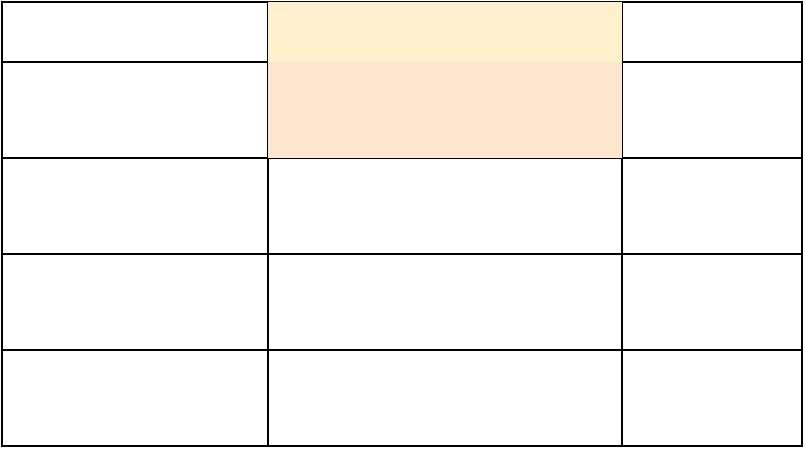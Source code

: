 <mxfile version="14.5.4" type="github"><diagram id="olkUNdkyGNOTMJKxNuSC" name="Page-1"><mxGraphModel dx="782" dy="437" grid="1" gridSize="10" guides="1" tooltips="1" connect="1" arrows="1" fold="1" page="1" pageScale="1" pageWidth="827" pageHeight="1169" math="0" shadow="0"><root><mxCell id="0"/><mxCell id="1" parent="0"/><mxCell id="LpkdXK8_ehNawhkzMOiG-2" value="" style="shape=table;html=1;whiteSpace=wrap;startSize=0;container=1;collapsible=0;childLayout=tableLayout;" parent="1" vertex="1"><mxGeometry x="180" y="100" width="400" height="222" as="geometry"/></mxCell><mxCell id="LpkdXK8_ehNawhkzMOiG-7" value="" style="shape=partialRectangle;html=1;whiteSpace=wrap;collapsible=0;dropTarget=0;pointerEvents=0;fillColor=none;top=0;left=0;bottom=0;right=0;points=[[0,0.5],[1,0.5]];portConstraint=eastwest;" parent="LpkdXK8_ehNawhkzMOiG-2" vertex="1"><mxGeometry width="400" height="30" as="geometry"/></mxCell><mxCell id="LpkdXK8_ehNawhkzMOiG-8" value="" style="shape=partialRectangle;html=1;whiteSpace=wrap;connectable=0;overflow=hidden;fillColor=none;top=0;left=0;bottom=0;right=0;" parent="LpkdXK8_ehNawhkzMOiG-7" vertex="1"><mxGeometry width="133" height="30" as="geometry"/></mxCell><mxCell id="LpkdXK8_ehNawhkzMOiG-9" value="" style="shape=partialRectangle;html=1;whiteSpace=wrap;connectable=0;overflow=hidden;fillColor=#fff2cc;top=0;left=0;bottom=0;right=0;strokeColor=#d6b656;" parent="LpkdXK8_ehNawhkzMOiG-7" vertex="1"><mxGeometry x="133" width="177" height="30" as="geometry"/></mxCell><mxCell id="LpkdXK8_ehNawhkzMOiG-10" value="" style="shape=partialRectangle;html=1;whiteSpace=wrap;connectable=0;overflow=hidden;fillColor=none;top=0;left=0;bottom=0;right=0;" parent="LpkdXK8_ehNawhkzMOiG-7" vertex="1"><mxGeometry x="310" width="90" height="30" as="geometry"/></mxCell><mxCell id="LpkdXK8_ehNawhkzMOiG-11" value="" style="shape=partialRectangle;html=1;whiteSpace=wrap;collapsible=0;dropTarget=0;pointerEvents=0;fillColor=none;top=0;left=0;bottom=0;right=0;points=[[0,0.5],[1,0.5]];portConstraint=eastwest;" parent="LpkdXK8_ehNawhkzMOiG-2" vertex="1"><mxGeometry y="30" width="400" height="48" as="geometry"/></mxCell><mxCell id="LpkdXK8_ehNawhkzMOiG-12" value="" style="shape=partialRectangle;html=1;whiteSpace=wrap;connectable=0;overflow=hidden;fillColor=none;top=0;left=0;bottom=0;right=0;" parent="LpkdXK8_ehNawhkzMOiG-11" vertex="1"><mxGeometry width="133" height="48" as="geometry"/></mxCell><mxCell id="LpkdXK8_ehNawhkzMOiG-13" value="" style="shape=partialRectangle;html=1;whiteSpace=wrap;connectable=0;overflow=hidden;fillColor=#ffe6cc;top=0;left=0;bottom=0;right=0;strokeColor=#d79b00;" parent="LpkdXK8_ehNawhkzMOiG-11" vertex="1"><mxGeometry x="133" width="177" height="48" as="geometry"/></mxCell><mxCell id="LpkdXK8_ehNawhkzMOiG-14" value="" style="shape=partialRectangle;html=1;whiteSpace=wrap;connectable=0;overflow=hidden;fillColor=none;top=0;left=0;bottom=0;right=0;" parent="LpkdXK8_ehNawhkzMOiG-11" vertex="1"><mxGeometry x="310" width="90" height="48" as="geometry"/></mxCell><mxCell id="LpkdXK8_ehNawhkzMOiG-15" value="" style="shape=partialRectangle;html=1;whiteSpace=wrap;collapsible=0;dropTarget=0;pointerEvents=0;fillColor=none;top=0;left=0;bottom=0;right=0;points=[[0,0.5],[1,0.5]];portConstraint=eastwest;" parent="LpkdXK8_ehNawhkzMOiG-2" vertex="1"><mxGeometry y="78" width="400" height="48" as="geometry"/></mxCell><mxCell id="LpkdXK8_ehNawhkzMOiG-16" value="" style="shape=partialRectangle;html=1;whiteSpace=wrap;connectable=0;overflow=hidden;fillColor=none;top=0;left=0;bottom=0;right=0;" parent="LpkdXK8_ehNawhkzMOiG-15" vertex="1"><mxGeometry width="133" height="48" as="geometry"/></mxCell><mxCell id="LpkdXK8_ehNawhkzMOiG-17" value="" style="shape=partialRectangle;html=1;whiteSpace=wrap;connectable=0;overflow=hidden;fillColor=none;top=0;left=0;bottom=0;right=0;" parent="LpkdXK8_ehNawhkzMOiG-15" vertex="1"><mxGeometry x="133" width="177" height="48" as="geometry"/></mxCell><mxCell id="LpkdXK8_ehNawhkzMOiG-18" value="" style="shape=partialRectangle;html=1;whiteSpace=wrap;connectable=0;overflow=hidden;fillColor=none;top=0;left=0;bottom=0;right=0;" parent="LpkdXK8_ehNawhkzMOiG-15" vertex="1"><mxGeometry x="310" width="90" height="48" as="geometry"/></mxCell><mxCell id="LpkdXK8_ehNawhkzMOiG-19" value="" style="shape=partialRectangle;html=1;whiteSpace=wrap;collapsible=0;dropTarget=0;pointerEvents=0;fillColor=none;top=0;left=0;bottom=0;right=0;points=[[0,0.5],[1,0.5]];portConstraint=eastwest;" parent="LpkdXK8_ehNawhkzMOiG-2" vertex="1"><mxGeometry y="126" width="400" height="48" as="geometry"/></mxCell><mxCell id="LpkdXK8_ehNawhkzMOiG-20" value="" style="shape=partialRectangle;html=1;whiteSpace=wrap;connectable=0;overflow=hidden;fillColor=none;top=0;left=0;bottom=0;right=0;" parent="LpkdXK8_ehNawhkzMOiG-19" vertex="1"><mxGeometry width="133" height="48" as="geometry"/></mxCell><mxCell id="LpkdXK8_ehNawhkzMOiG-21" value="" style="shape=partialRectangle;html=1;whiteSpace=wrap;connectable=0;overflow=hidden;fillColor=none;top=0;left=0;bottom=0;right=0;" parent="LpkdXK8_ehNawhkzMOiG-19" vertex="1"><mxGeometry x="133" width="177" height="48" as="geometry"/></mxCell><mxCell id="LpkdXK8_ehNawhkzMOiG-22" value="" style="shape=partialRectangle;html=1;whiteSpace=wrap;connectable=0;overflow=hidden;fillColor=none;top=0;left=0;bottom=0;right=0;" parent="LpkdXK8_ehNawhkzMOiG-19" vertex="1"><mxGeometry x="310" width="90" height="48" as="geometry"/></mxCell><mxCell id="LpkdXK8_ehNawhkzMOiG-3" value="" style="shape=partialRectangle;html=1;whiteSpace=wrap;collapsible=0;dropTarget=0;pointerEvents=0;fillColor=none;top=0;left=0;bottom=0;right=0;points=[[0,0.5],[1,0.5]];portConstraint=eastwest;" parent="LpkdXK8_ehNawhkzMOiG-2" vertex="1"><mxGeometry y="174" width="400" height="48" as="geometry"/></mxCell><mxCell id="LpkdXK8_ehNawhkzMOiG-4" value="" style="shape=partialRectangle;html=1;whiteSpace=wrap;connectable=0;overflow=hidden;fillColor=none;top=0;left=0;bottom=0;right=0;" parent="LpkdXK8_ehNawhkzMOiG-3" vertex="1"><mxGeometry width="133" height="48" as="geometry"/></mxCell><mxCell id="LpkdXK8_ehNawhkzMOiG-5" value="" style="shape=partialRectangle;html=1;whiteSpace=wrap;connectable=0;overflow=hidden;fillColor=none;top=0;left=0;bottom=0;right=0;" parent="LpkdXK8_ehNawhkzMOiG-3" vertex="1"><mxGeometry x="133" width="177" height="48" as="geometry"/></mxCell><mxCell id="LpkdXK8_ehNawhkzMOiG-6" value="" style="shape=partialRectangle;html=1;whiteSpace=wrap;connectable=0;overflow=hidden;fillColor=none;top=0;left=0;bottom=0;right=0;" parent="LpkdXK8_ehNawhkzMOiG-3" vertex="1"><mxGeometry x="310" width="90" height="48" as="geometry"/></mxCell></root></mxGraphModel></diagram></mxfile>